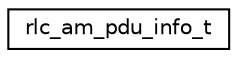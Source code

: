 digraph "Graphical Class Hierarchy"
{
 // LATEX_PDF_SIZE
  edge [fontname="Helvetica",fontsize="10",labelfontname="Helvetica",labelfontsize="10"];
  node [fontname="Helvetica",fontsize="10",shape=record];
  rankdir="LR";
  Node0 [label="rlc_am_pdu_info_t",height=0.2,width=0.4,color="black", fillcolor="white", style="filled",URL="$structrlc__am__pdu__info__t.html",tooltip="Structure for storing decoded informations from the header of a AMD PDU or AMD PDU segment."];
}
